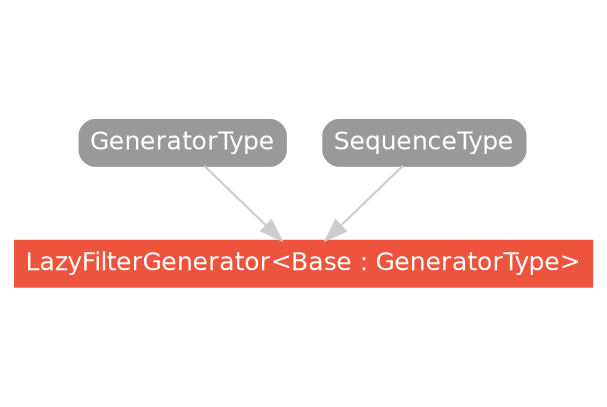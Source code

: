 strict digraph "LazyFilterGenerator<Base : GeneratorType> - Type Hierarchy - SwiftDoc.org" {
    pad="0.1,0.8"
    node [shape=box, style="filled,rounded", color="#999999", fillcolor="#999999", fontcolor=white, fontname=Helvetica, fontnames="Helvetica,sansserif", fontsize=12, margin="0.07,0.05", height="0.3"]
    edge [color="#cccccc"]
    "GeneratorType" [URL="/protocol/GeneratorType/hierarchy/"]
    "LazyFilterGenerator<Base : GeneratorType>" [URL="/type/LazyFilterGenerator/", style="filled", fillcolor="#ee543d", color="#ee543d"]
    "SequenceType" [URL="/protocol/SequenceType/hierarchy/"]    "GeneratorType" -> "LazyFilterGenerator<Base : GeneratorType>"
    "SequenceType" -> "LazyFilterGenerator<Base : GeneratorType>"
    subgraph Types {
        rank = max; "LazyFilterGenerator<Base : GeneratorType>";
    }
}